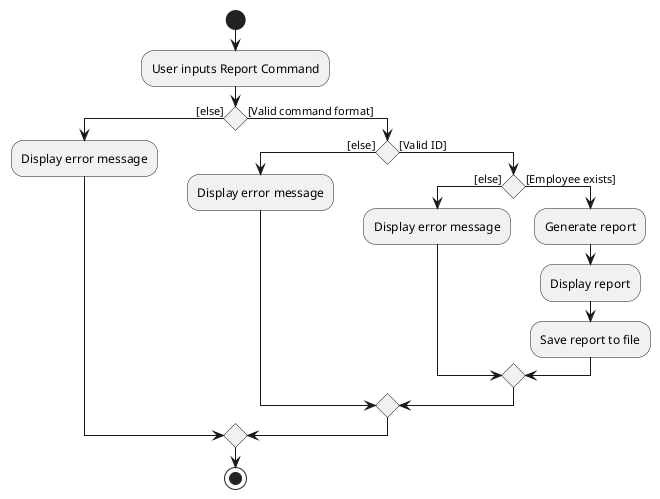 @startuml
'https://plantuml.com/activity-diagram-beta

start
:User inputs Report Command;

if () then ([else])
  :Display error message;
else ([Valid command format])
  if () then ([else])
    :Display error message;
  else ([Valid ID])
    if () then ([else])
        :Display error message;
    else ([Employee exists])
    :Generate report;
    :Display report;
    :Save report to file;
    endif
    endif
endif

stop

@enduml
